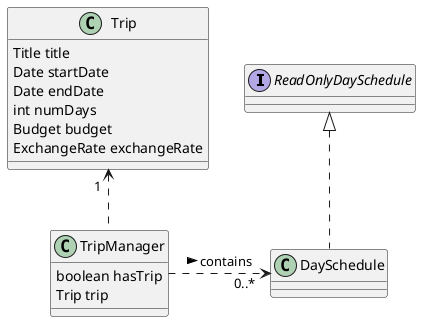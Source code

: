 @startuml


interface ReadOnlyDaySchedule

Trip "1  "<.. TripManager
DaySchedule"0..*  " <.left. TripManager : contains <
ReadOnlyDaySchedule <|.. DaySchedule

class TripManager {
boolean hasTrip
Trip trip
}

class Trip {
    Title title
    Date startDate
    Date endDate
    int numDays
    Budget budget
    ExchangeRate exchangeRate
}

@enduml
